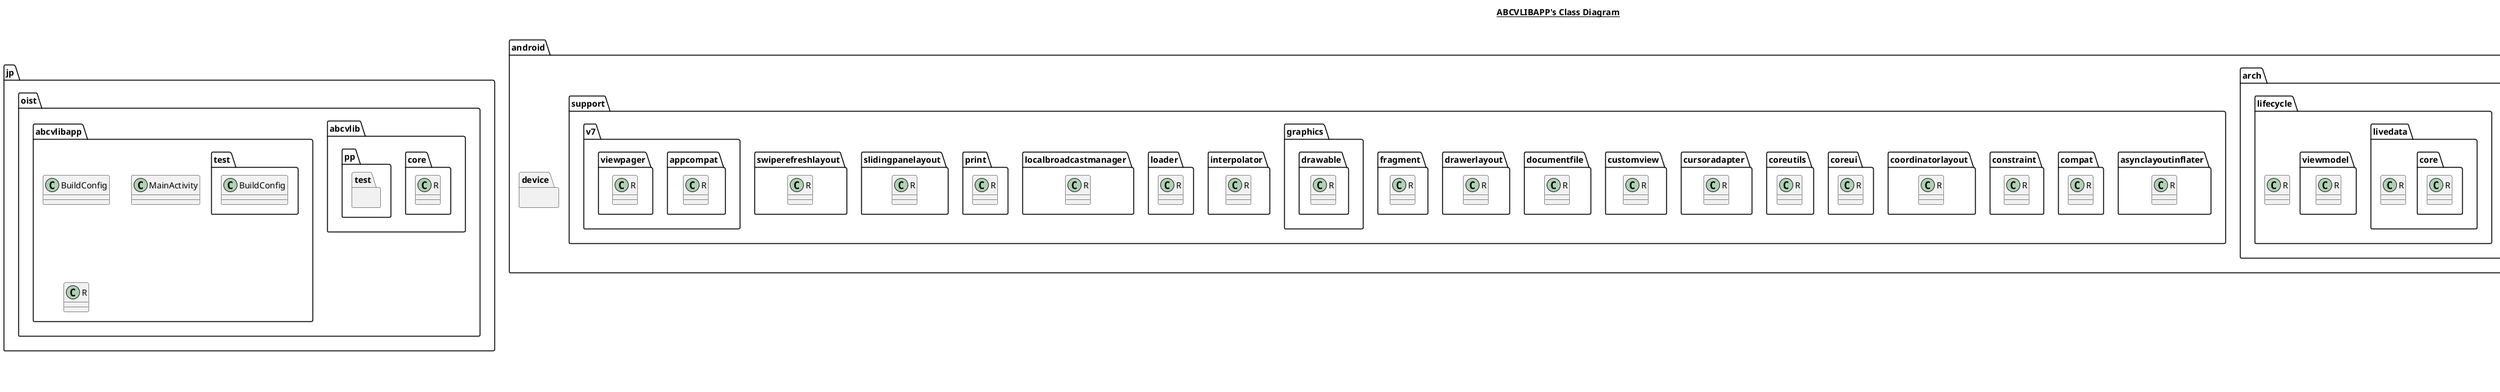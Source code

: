 @startuml

title __ABCVLIBAPP's Class Diagram__\n

  namespace android.arch.core {
    class android.arch.core.R {
    }
  }
  

  namespace android.arch.core {
    class android.arch.core.R {
    }
  }
  

  namespace android.arch.lifecycle {
    class android.arch.lifecycle.R {
    }
  }
  

  namespace android.arch.lifecycle {
    class android.arch.lifecycle.R {
    }
  }
  

  namespace android.arch.lifecycle {
    namespace livedata {
      class android.arch.lifecycle.livedata.R {
      }
    }
  }
  

  namespace android.arch.lifecycle {
    namespace livedata {
      class android.arch.lifecycle.livedata.R {
      }
    }
  }
  

  namespace android.arch.lifecycle {
    namespace livedata {
      namespace core {
        class android.arch.lifecycle.livedata.core.R {
        }
      }
    }
  }
  

  namespace android.arch.lifecycle {
    namespace livedata {
      namespace core {
        class android.arch.lifecycle.livedata.core.R {
        }
      }
    }
  }
  

  namespace android.arch.lifecycle {
    namespace viewmodel {
      class android.arch.lifecycle.viewmodel.R {
      }
    }
  }
  

  namespace android.arch.lifecycle {
    namespace viewmodel {
      class android.arch.lifecycle.viewmodel.R {
      }
    }
  }
  

  namespace android.support.asynclayoutinflater {
    class android.support.asynclayoutinflater.R {
    }
  }
  

  namespace android.support.asynclayoutinflater {
    class android.support.asynclayoutinflater.R {
    }
  }
  

  namespace android.support.compat {
    class android.support.compat.R {
    }
  }
  

  namespace android.support.compat {
    class android.support.compat.R {
    }
  }
  

  namespace android.support.constraint {
    class android.support.constraint.R {
    }
  }
  

  namespace android.support.constraint {
    class android.support.constraint.R {
    }
  }
  

  namespace android.support.coordinatorlayout {
    class android.support.coordinatorlayout.R {
    }
  }
  

  namespace android.support.coordinatorlayout {
    class android.support.coordinatorlayout.R {
    }
  }
  

  namespace android.support.coreui {
    class android.support.coreui.R {
    }
  }
  

  namespace android.support.coreui {
    class android.support.coreui.R {
    }
  }
  

  namespace android.support.coreutils {
    class android.support.coreutils.R {
    }
  }
  

  namespace android.support.coreutils {
    class android.support.coreutils.R {
    }
  }
  

  namespace android.support.cursoradapter {
    class android.support.cursoradapter.R {
    }
  }
  

  namespace android.support.cursoradapter {
    class android.support.cursoradapter.R {
    }
  }
  

  namespace android.support.customview {
    class android.support.customview.R {
    }
  }
  

  namespace android.support.customview {
    class android.support.customview.R {
    }
  }
  

  namespace android.support.documentfile {
    class android.support.documentfile.R {
    }
  }
  

  namespace android.support.documentfile {
    class android.support.documentfile.R {
    }
  }
  

  namespace android.support.drawerlayout {
    class android.support.drawerlayout.R {
    }
  }
  

  namespace android.support.drawerlayout {
    class android.support.drawerlayout.R {
    }
  }
  

  namespace android.support.fragment {
    class android.support.fragment.R {
    }
  }
  

  namespace android.support.fragment {
    class android.support.fragment.R {
    }
  }
  

  namespace android.support.graphics.drawable {
    class android.support.graphics.drawable.R {
    }
  }
  

  namespace android.support.graphics.drawable {
    class android.support.graphics.drawable.R {
    }
  }
  

  namespace android.support.interpolator {
    class android.support.interpolator.R {
    }
  }
  

  namespace android.support.interpolator {
    class android.support.interpolator.R {
    }
  }
  

  namespace android.support.loader {
    class android.support.loader.R {
    }
  }
  

  namespace android.support.loader {
    class android.support.loader.R {
    }
  }
  

  namespace android.support.localbroadcastmanager {
    class android.support.localbroadcastmanager.R {
    }
  }
  

  namespace android.support.localbroadcastmanager {
    class android.support.localbroadcastmanager.R {
    }
  }
  

  namespace android.support.print {
    class android.support.print.R {
    }
  }
  

  namespace android.support.print {
    class android.support.print.R {
    }
  }
  

  namespace android.support.slidingpanelayout {
    class android.support.slidingpanelayout.R {
    }
  }
  

  namespace android.support.slidingpanelayout {
    class android.support.slidingpanelayout.R {
    }
  }
  

  namespace android.support.swiperefreshlayout {
    class android.support.swiperefreshlayout.R {
    }
  }
  

  namespace android.support.swiperefreshlayout {
    class android.support.swiperefreshlayout.R {
    }
  }
  

  namespace android.support.v7.appcompat {
    class android.support.v7.appcompat.R {
    }
  }
  

  namespace android.support.v7.appcompat {
    class android.support.v7.appcompat.R {
    }
  }
  

  namespace android.support.v7.viewpager {
    class android.support.v7.viewpager.R {
    }
  }
  

  namespace android.support.v7.viewpager {
    class android.support.v7.viewpager.R {
    }
  }
  

  namespace androidx.versionedparcelable {
    class androidx.versionedparcelable.R {
    }
  }
  

  namespace androidx.versionedparcelable {
    class androidx.versionedparcelable.R {
    }
  }
  

  namespace ioio.lib {
    class ioio.lib.R {
    }
  }
  

  namespace ioio.lib {
    class ioio.lib.R {
    }
  }
  

  namespace ioio.lib {
    namespace accessory {
      class ioio.lib.accessory.R {
      }
    }
  }
  

  namespace ioio.lib {
    namespace accessory {
      class ioio.lib.accessory.R {
      }
    }
  }
  

  namespace ioio.lib {
    namespace android.device {
      class ioio.lib.android.device.R {
      }
    }
  }
  

  namespace ioio.lib {
    namespace android.device {
      class ioio.lib.android.device.R {
      }
    }
  }
  

  namespace ioio.lib {
    namespace bluetooth {
      class ioio.lib.bluetooth.R {
      }
    }
  }
  

  namespace ioio.lib {
    namespace bluetooth {
      class ioio.lib.bluetooth.R {
      }
    }
  }
  

  namespace jp.oist.abcvlib {
    class jp.oist.abcvlib.core.R {
    }
  }
  

  namespace jp.oist.abcvlib {
    class jp.oist.abcvlib.core.R {
    }
  }
  

  namespace jp.oist.abcvlib {
    namespace pp {
      class jp.oist.abcvlibapp.BuildConfig {
      }
    }
  }
  

  namespace jp.oist.abcvlib {
    namespace pp {
      class jp.oist.abcvlibapp.BuildConfig {
      }
    }
  }
  

  namespace jp.oist.abcvlib {
    namespace pp {
      class jp.oist.abcvlibapp.MainActivity {
      }
    }
  }
  

  namespace jp.oist.abcvlib {
    namespace pp {
      class jp.oist.abcvlibapp.R {
      }
    }
  }
  

  namespace jp.oist.abcvlib {
    namespace pp {
      class jp.oist.abcvlibapp.R {
      }
    }
  }
  

  namespace jp.oist.abcvlib {
    namespace pp {
      namespace test {
        class jp.oist.abcvlibapp.test.BuildConfig {
        }
      }
    }
  }
  

  namespace org.opencv {
    class org.opencv.R {
    }
  }
  

  namespace org.opencv {
    class org.opencv.R {
    }
  }
  



right footer


PlantUML diagram generated by SketchIt! (https://bitbucket.org/pmesmeur/sketch.it)
For more information about this tool, please contact philippe.mesmeur@gmail.com
endfooter

@enduml
